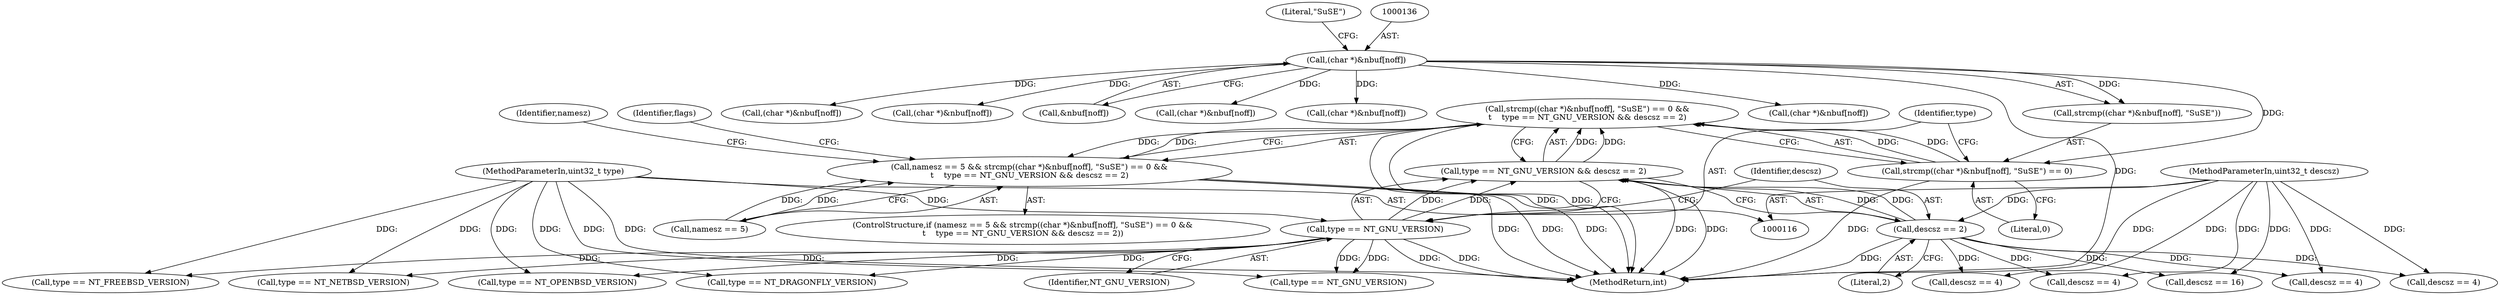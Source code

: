 digraph "0_file_ce90e05774dd77d86cfc8dfa6da57b32816841c4_2@API" {
"1000132" [label="(Call,strcmp((char *)&nbuf[noff], \"SuSE\") == 0 &&\n\t    type == NT_GNU_VERSION && descsz == 2)"];
"1000133" [label="(Call,strcmp((char *)&nbuf[noff], \"SuSE\") == 0)"];
"1000135" [label="(Call,(char *)&nbuf[noff])"];
"1000143" [label="(Call,type == NT_GNU_VERSION && descsz == 2)"];
"1000144" [label="(Call,type == NT_GNU_VERSION)"];
"1000119" [label="(MethodParameterIn,uint32_t type)"];
"1000147" [label="(Call,descsz == 2)"];
"1000122" [label="(MethodParameterIn,uint32_t descsz)"];
"1000128" [label="(Call,namesz == 5 && strcmp((char *)&nbuf[noff], \"SuSE\") == 0 &&\n\t    type == NT_GNU_VERSION && descsz == 2)"];
"1000188" [label="(Call,descsz == 16)"];
"1000370" [label="(Call,type == NT_FREEBSD_VERSION)"];
"1000437" [label="(Call,(char *)&nbuf[noff])"];
"1000128" [label="(Call,namesz == 5 && strcmp((char *)&nbuf[noff], \"SuSE\") == 0 &&\n\t    type == NT_GNU_VERSION && descsz == 2)"];
"1000321" [label="(Call,(char *)&nbuf[noff])"];
"1000122" [label="(MethodParameterIn,uint32_t descsz)"];
"1000335" [label="(Call,descsz == 4)"];
"1000446" [label="(Call,type == NT_DRAGONFLY_VERSION)"];
"1000137" [label="(Call,&nbuf[noff])"];
"1000143" [label="(Call,type == NT_GNU_VERSION && descsz == 2)"];
"1000398" [label="(Call,(char *)&nbuf[noff])"];
"1000332" [label="(Call,type == NT_NETBSD_VERSION)"];
"1000373" [label="(Call,descsz == 4)"];
"1000141" [label="(Literal,\"SuSE\")"];
"1000171" [label="(Identifier,namesz)"];
"1000359" [label="(Call,(char *)&nbuf[noff])"];
"1000142" [label="(Literal,0)"];
"1000119" [label="(MethodParameterIn,uint32_t type)"];
"1000148" [label="(Identifier,descsz)"];
"1000135" [label="(Call,(char *)&nbuf[noff])"];
"1000147" [label="(Call,descsz == 2)"];
"1000449" [label="(Call,descsz == 4)"];
"1000146" [label="(Identifier,NT_GNU_VERSION)"];
"1000129" [label="(Call,namesz == 5)"];
"1000153" [label="(Identifier,flags)"];
"1000133" [label="(Call,strcmp((char *)&nbuf[noff], \"SuSE\") == 0)"];
"1000410" [label="(Call,descsz == 4)"];
"1000127" [label="(ControlStructure,if (namesz == 5 && strcmp((char *)&nbuf[noff], \"SuSE\") == 0 &&\n\t    type == NT_GNU_VERSION && descsz == 2))"];
"1000407" [label="(Call,type == NT_OPENBSD_VERSION)"];
"1000149" [label="(Literal,2)"];
"1000507" [label="(MethodReturn,int)"];
"1000176" [label="(Call,(char *)&nbuf[noff])"];
"1000134" [label="(Call,strcmp((char *)&nbuf[noff], \"SuSE\"))"];
"1000132" [label="(Call,strcmp((char *)&nbuf[noff], \"SuSE\") == 0 &&\n\t    type == NT_GNU_VERSION && descsz == 2)"];
"1000145" [label="(Identifier,type)"];
"1000185" [label="(Call,type == NT_GNU_VERSION)"];
"1000144" [label="(Call,type == NT_GNU_VERSION)"];
"1000132" -> "1000128"  [label="AST: "];
"1000132" -> "1000133"  [label="CFG: "];
"1000132" -> "1000143"  [label="CFG: "];
"1000133" -> "1000132"  [label="AST: "];
"1000143" -> "1000132"  [label="AST: "];
"1000128" -> "1000132"  [label="CFG: "];
"1000132" -> "1000507"  [label="DDG: "];
"1000132" -> "1000507"  [label="DDG: "];
"1000132" -> "1000128"  [label="DDG: "];
"1000132" -> "1000128"  [label="DDG: "];
"1000133" -> "1000132"  [label="DDG: "];
"1000133" -> "1000132"  [label="DDG: "];
"1000143" -> "1000132"  [label="DDG: "];
"1000143" -> "1000132"  [label="DDG: "];
"1000133" -> "1000142"  [label="CFG: "];
"1000134" -> "1000133"  [label="AST: "];
"1000142" -> "1000133"  [label="AST: "];
"1000145" -> "1000133"  [label="CFG: "];
"1000133" -> "1000507"  [label="DDG: "];
"1000135" -> "1000133"  [label="DDG: "];
"1000135" -> "1000134"  [label="AST: "];
"1000135" -> "1000137"  [label="CFG: "];
"1000136" -> "1000135"  [label="AST: "];
"1000137" -> "1000135"  [label="AST: "];
"1000141" -> "1000135"  [label="CFG: "];
"1000135" -> "1000507"  [label="DDG: "];
"1000135" -> "1000134"  [label="DDG: "];
"1000135" -> "1000176"  [label="DDG: "];
"1000135" -> "1000321"  [label="DDG: "];
"1000135" -> "1000359"  [label="DDG: "];
"1000135" -> "1000398"  [label="DDG: "];
"1000135" -> "1000437"  [label="DDG: "];
"1000143" -> "1000144"  [label="CFG: "];
"1000143" -> "1000147"  [label="CFG: "];
"1000144" -> "1000143"  [label="AST: "];
"1000147" -> "1000143"  [label="AST: "];
"1000143" -> "1000507"  [label="DDG: "];
"1000143" -> "1000507"  [label="DDG: "];
"1000144" -> "1000143"  [label="DDG: "];
"1000144" -> "1000143"  [label="DDG: "];
"1000147" -> "1000143"  [label="DDG: "];
"1000147" -> "1000143"  [label="DDG: "];
"1000144" -> "1000146"  [label="CFG: "];
"1000145" -> "1000144"  [label="AST: "];
"1000146" -> "1000144"  [label="AST: "];
"1000148" -> "1000144"  [label="CFG: "];
"1000144" -> "1000507"  [label="DDG: "];
"1000144" -> "1000507"  [label="DDG: "];
"1000119" -> "1000144"  [label="DDG: "];
"1000144" -> "1000185"  [label="DDG: "];
"1000144" -> "1000185"  [label="DDG: "];
"1000144" -> "1000332"  [label="DDG: "];
"1000144" -> "1000370"  [label="DDG: "];
"1000144" -> "1000407"  [label="DDG: "];
"1000144" -> "1000446"  [label="DDG: "];
"1000119" -> "1000116"  [label="AST: "];
"1000119" -> "1000507"  [label="DDG: "];
"1000119" -> "1000185"  [label="DDG: "];
"1000119" -> "1000332"  [label="DDG: "];
"1000119" -> "1000370"  [label="DDG: "];
"1000119" -> "1000407"  [label="DDG: "];
"1000119" -> "1000446"  [label="DDG: "];
"1000147" -> "1000149"  [label="CFG: "];
"1000148" -> "1000147"  [label="AST: "];
"1000149" -> "1000147"  [label="AST: "];
"1000147" -> "1000507"  [label="DDG: "];
"1000122" -> "1000147"  [label="DDG: "];
"1000147" -> "1000188"  [label="DDG: "];
"1000147" -> "1000335"  [label="DDG: "];
"1000147" -> "1000373"  [label="DDG: "];
"1000147" -> "1000410"  [label="DDG: "];
"1000147" -> "1000449"  [label="DDG: "];
"1000122" -> "1000116"  [label="AST: "];
"1000122" -> "1000507"  [label="DDG: "];
"1000122" -> "1000188"  [label="DDG: "];
"1000122" -> "1000335"  [label="DDG: "];
"1000122" -> "1000373"  [label="DDG: "];
"1000122" -> "1000410"  [label="DDG: "];
"1000122" -> "1000449"  [label="DDG: "];
"1000128" -> "1000127"  [label="AST: "];
"1000128" -> "1000129"  [label="CFG: "];
"1000129" -> "1000128"  [label="AST: "];
"1000153" -> "1000128"  [label="CFG: "];
"1000171" -> "1000128"  [label="CFG: "];
"1000128" -> "1000507"  [label="DDG: "];
"1000128" -> "1000507"  [label="DDG: "];
"1000128" -> "1000507"  [label="DDG: "];
"1000129" -> "1000128"  [label="DDG: "];
"1000129" -> "1000128"  [label="DDG: "];
}
